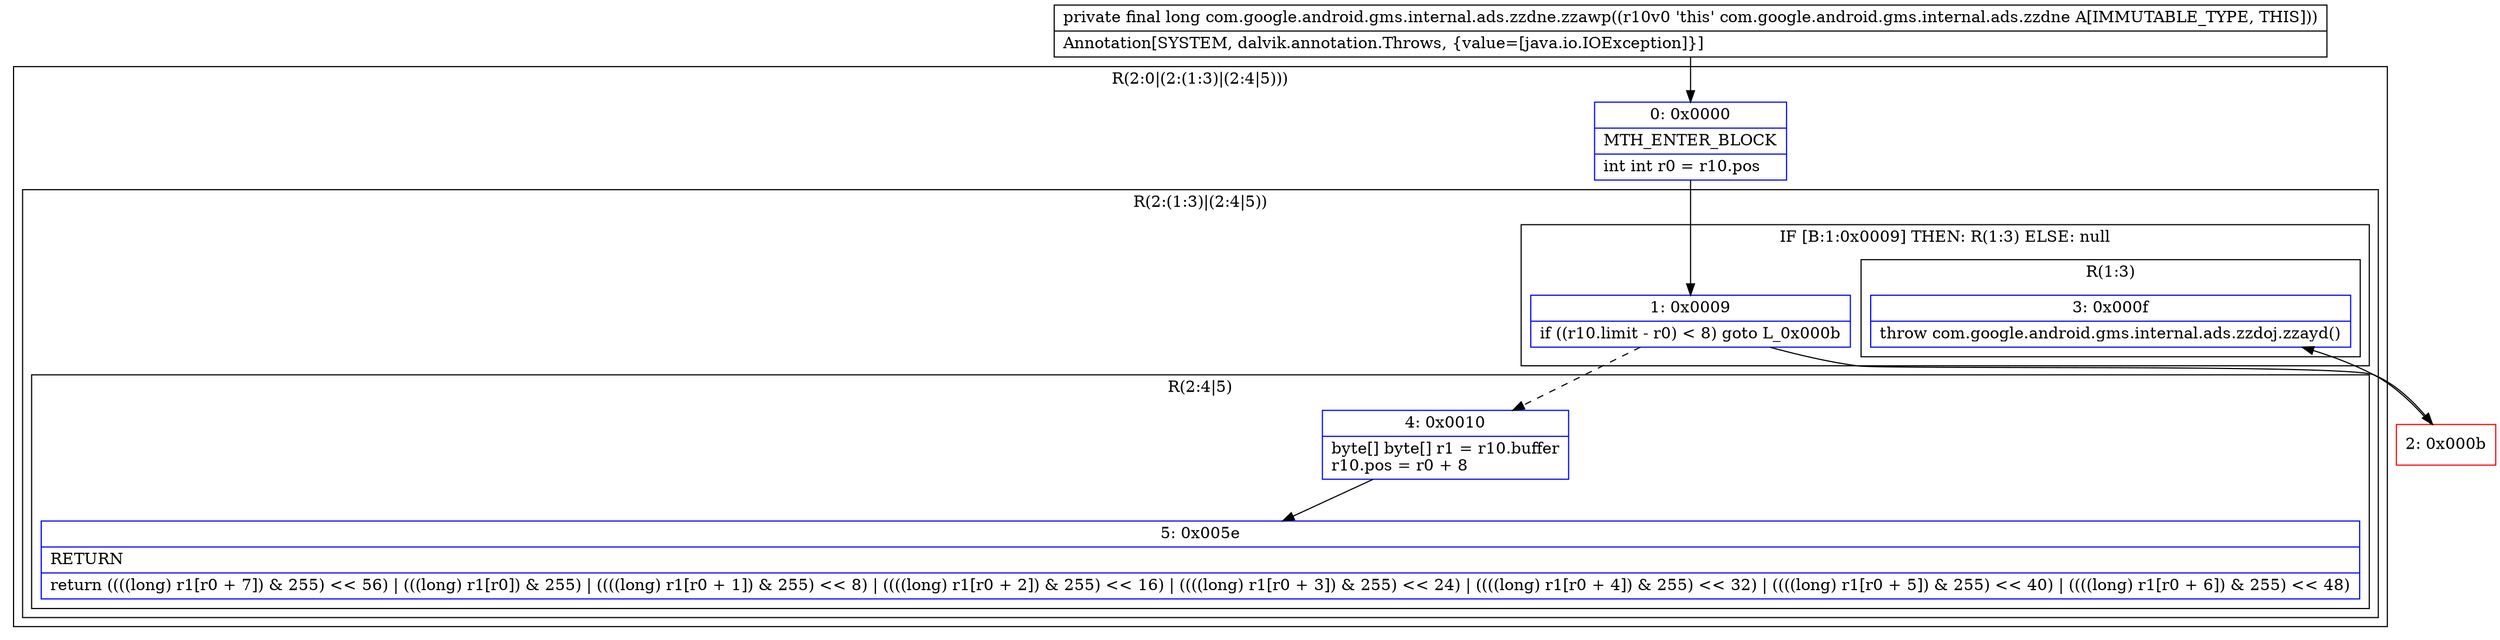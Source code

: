 digraph "CFG forcom.google.android.gms.internal.ads.zzdne.zzawp()J" {
subgraph cluster_Region_1119652108 {
label = "R(2:0|(2:(1:3)|(2:4|5)))";
node [shape=record,color=blue];
Node_0 [shape=record,label="{0\:\ 0x0000|MTH_ENTER_BLOCK\l|int int r0 = r10.pos\l}"];
subgraph cluster_Region_601377379 {
label = "R(2:(1:3)|(2:4|5))";
node [shape=record,color=blue];
subgraph cluster_IfRegion_716413061 {
label = "IF [B:1:0x0009] THEN: R(1:3) ELSE: null";
node [shape=record,color=blue];
Node_1 [shape=record,label="{1\:\ 0x0009|if ((r10.limit \- r0) \< 8) goto L_0x000b\l}"];
subgraph cluster_Region_1338654220 {
label = "R(1:3)";
node [shape=record,color=blue];
Node_3 [shape=record,label="{3\:\ 0x000f|throw com.google.android.gms.internal.ads.zzdoj.zzayd()\l}"];
}
}
subgraph cluster_Region_1906239826 {
label = "R(2:4|5)";
node [shape=record,color=blue];
Node_4 [shape=record,label="{4\:\ 0x0010|byte[] byte[] r1 = r10.buffer\lr10.pos = r0 + 8\l}"];
Node_5 [shape=record,label="{5\:\ 0x005e|RETURN\l|return ((((long) r1[r0 + 7]) & 255) \<\< 56) \| (((long) r1[r0]) & 255) \| ((((long) r1[r0 + 1]) & 255) \<\< 8) \| ((((long) r1[r0 + 2]) & 255) \<\< 16) \| ((((long) r1[r0 + 3]) & 255) \<\< 24) \| ((((long) r1[r0 + 4]) & 255) \<\< 32) \| ((((long) r1[r0 + 5]) & 255) \<\< 40) \| ((((long) r1[r0 + 6]) & 255) \<\< 48)\l}"];
}
}
}
Node_2 [shape=record,color=red,label="{2\:\ 0x000b}"];
MethodNode[shape=record,label="{private final long com.google.android.gms.internal.ads.zzdne.zzawp((r10v0 'this' com.google.android.gms.internal.ads.zzdne A[IMMUTABLE_TYPE, THIS]))  | Annotation[SYSTEM, dalvik.annotation.Throws, \{value=[java.io.IOException]\}]\l}"];
MethodNode -> Node_0;
Node_0 -> Node_1;
Node_1 -> Node_2;
Node_1 -> Node_4[style=dashed];
Node_4 -> Node_5;
Node_2 -> Node_3;
}

